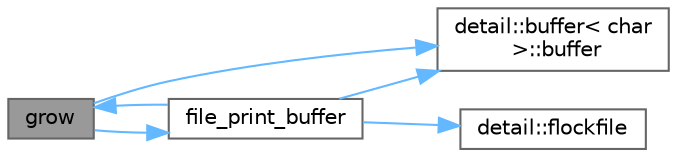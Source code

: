 digraph "grow"
{
 // LATEX_PDF_SIZE
  bgcolor="transparent";
  edge [fontname=Helvetica,fontsize=10,labelfontname=Helvetica,labelfontsize=10];
  node [fontname=Helvetica,fontsize=10,shape=box,height=0.2,width=0.4];
  rankdir="LR";
  Node1 [id="Node000001",label="grow",height=0.2,width=0.4,color="gray40", fillcolor="grey60", style="filled", fontcolor="black",tooltip=" "];
  Node1 -> Node2 [id="edge1_Node000001_Node000002",color="steelblue1",style="solid",tooltip=" "];
  Node2 [id="Node000002",label="detail::buffer\< char\l \>::buffer",height=0.2,width=0.4,color="grey40", fillcolor="white", style="filled",URL="$classdetail_1_1buffer.html#a8ad572da40d8ed1d499d66149ff66725",tooltip=" "];
  Node1 -> Node3 [id="edge2_Node000001_Node000003",color="steelblue1",style="solid",tooltip=" "];
  Node3 [id="Node000003",label="file_print_buffer",height=0.2,width=0.4,color="grey40", fillcolor="white", style="filled",URL="$classdetail_1_1file__print__buffer_3_01_f_00_01enable__if__t_3_01has__flockfile_3_01_f_01_4_1_1value_01_4_01_4.html#a9093b72e56756d1fd49df4ee8d15b9cf",tooltip=" "];
  Node3 -> Node2 [id="edge3_Node000003_Node000002",color="steelblue1",style="solid",tooltip=" "];
  Node3 -> Node4 [id="edge4_Node000003_Node000004",color="steelblue1",style="solid",tooltip=" "];
  Node4 [id="Node000004",label="detail::flockfile",height=0.2,width=0.4,color="grey40", fillcolor="white", style="filled",URL="$namespacedetail.html#ad441fed7931af37604aff9160bf4d8fd",tooltip=" "];
  Node3 -> Node1 [id="edge5_Node000003_Node000001",color="steelblue1",style="solid",tooltip=" "];
}
